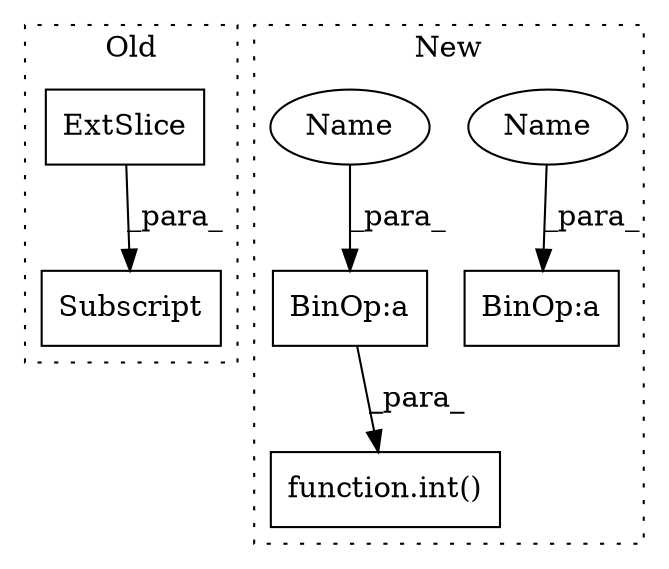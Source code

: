 digraph G {
subgraph cluster0 {
1 [label="ExtSlice" a="85" s="3203" l="5" shape="box"];
3 [label="Subscript" a="63" s="3203,0" l="36,0" shape="box"];
label = "Old";
style="dotted";
}
subgraph cluster1 {
2 [label="function.int()" a="75" s="2582,2609" l="4,1" shape="box"];
4 [label="BinOp:a" a="82" s="2595" l="3" shape="box"];
5 [label="BinOp:a" a="82" s="2565" l="3" shape="box"];
6 [label="Name" a="87" s="2568" l="5" shape="ellipse"];
7 [label="Name" a="87" s="2598" l="5" shape="ellipse"];
label = "New";
style="dotted";
}
1 -> 3 [label="_para_"];
4 -> 2 [label="_para_"];
6 -> 5 [label="_para_"];
7 -> 4 [label="_para_"];
}